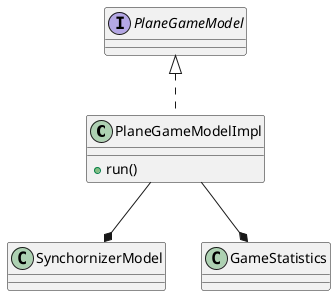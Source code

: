 @startuml
class PlaneGameModelImpl implements PlaneGameModel {
+run()
}
PlaneGameModelImpl --* SynchornizerModel

PlaneGameModelImpl --* GameStatistics

@enduml